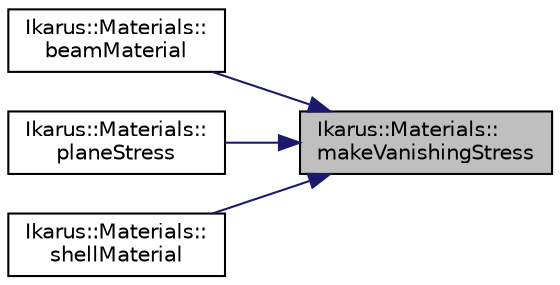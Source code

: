 digraph "Ikarus::Materials::makeVanishingStress"
{
 // LATEX_PDF_SIZE
  edge [fontname="Helvetica",fontsize="10",labelfontname="Helvetica",labelfontsize="10"];
  node [fontname="Helvetica",fontsize="10",shape=record];
  rankdir="RL";
  Node1 [label="Ikarus::Materials::\lmakeVanishingStress",height=0.2,width=0.4,color="black", fillcolor="grey75", style="filled", fontcolor="black",tooltip="Factory function to create a VanishingStress material with specified stress indices."];
  Node1 -> Node2 [dir="back",color="midnightblue",fontsize="10",style="solid",fontname="Helvetica"];
  Node2 [label="Ikarus::Materials::\lbeamMaterial",height=0.2,width=0.4,color="black", fillcolor="white", style="filled",URL="$a00422.html#ab89e3a8a28d4e7241ab9dfd41fbbd153",tooltip="Factory function to create a VanishingStress material for a beam material with two zero normal stress..."];
  Node1 -> Node3 [dir="back",color="midnightblue",fontsize="10",style="solid",fontname="Helvetica"];
  Node3 [label="Ikarus::Materials::\lplaneStress",height=0.2,width=0.4,color="black", fillcolor="white", style="filled",URL="$a00422.html#aa7b4cfc28796165e32b16cb12ab8ccd4",tooltip="Factory function to create a VanishingStress material for plane stress conditions."];
  Node1 -> Node4 [dir="back",color="midnightblue",fontsize="10",style="solid",fontname="Helvetica"];
  Node4 [label="Ikarus::Materials::\lshellMaterial",height=0.2,width=0.4,color="black", fillcolor="white", style="filled",URL="$a00422.html#a87bf89dc04e6f4021681129ae4e9a0ee",tooltip="Factory function to create a VanishingStress material for a shell material with zero normal stress co..."];
}
